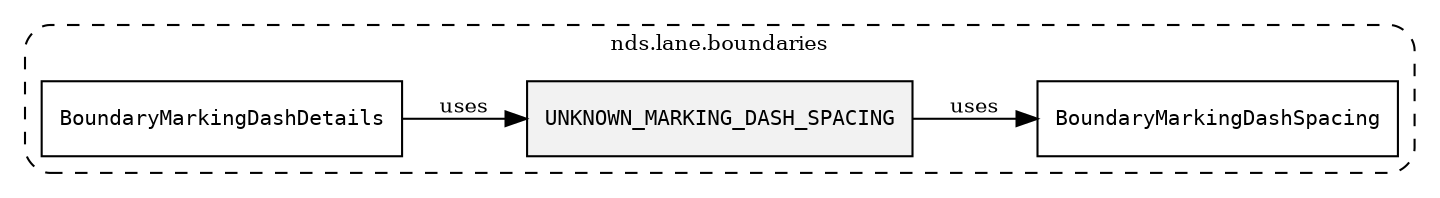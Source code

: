 /**
 * This dot file creates symbol collaboration diagram for UNKNOWN_MARKING_DASH_SPACING.
 */
digraph ZSERIO
{
    node [shape=box, fontsize=10];
    rankdir="LR";
    fontsize=10;
    tooltip="UNKNOWN_MARKING_DASH_SPACING collaboration diagram";

    subgraph "cluster_nds.lane.boundaries"
    {
        style="dashed, rounded";
        label="nds.lane.boundaries";
        tooltip="Package nds.lane.boundaries";
        href="../../../content/packages/nds.lane.boundaries.html#Package-nds-lane-boundaries";
        target="_parent";

        "UNKNOWN_MARKING_DASH_SPACING" [style="filled", fillcolor="#0000000D", target="_parent", label=<<font face="monospace"><table align="center" border="0" cellspacing="0" cellpadding="0"><tr><td href="../../../content/packages/nds.lane.boundaries.html#Constant-UNKNOWN_MARKING_DASH_SPACING" title="Constant defined in nds.lane.boundaries">UNKNOWN_MARKING_DASH_SPACING</td></tr></table></font>>];
        "BoundaryMarkingDashSpacing" [target="_parent", label=<<font face="monospace"><table align="center" border="0" cellspacing="0" cellpadding="0"><tr><td href="../../../content/packages/nds.lane.boundaries.html#Subtype-BoundaryMarkingDashSpacing" title="Subtype defined in nds.lane.boundaries">BoundaryMarkingDashSpacing</td></tr></table></font>>];
        "BoundaryMarkingDashDetails" [target="_parent", label=<<font face="monospace"><table align="center" border="0" cellspacing="0" cellpadding="0"><tr><td href="../../../content/packages/nds.lane.boundaries.html#Structure-BoundaryMarkingDashDetails" title="Structure defined in nds.lane.boundaries">BoundaryMarkingDashDetails</td></tr></table></font>>];
    }

    "UNKNOWN_MARKING_DASH_SPACING" -> "BoundaryMarkingDashSpacing" [label="uses", fontsize=10];
    "BoundaryMarkingDashDetails" -> "UNKNOWN_MARKING_DASH_SPACING" [label="uses", fontsize=10];
}
